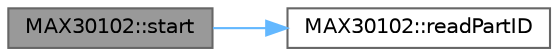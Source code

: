 digraph "MAX30102::start"
{
 // LATEX_PDF_SIZE
  bgcolor="transparent";
  edge [fontname=Helvetica,fontsize=10,labelfontname=Helvetica,labelfontsize=10];
  node [fontname=Helvetica,fontsize=10,shape=box,height=0.2,width=0.4];
  rankdir="LR";
  Node1 [id="Node000001",label="MAX30102::start",height=0.2,width=0.4,color="gray40", fillcolor="grey60", style="filled", fontcolor="black",tooltip="Worker thread that listens for data ready events."];
  Node1 -> Node2 [id="edge1_Node000001_Node000002",color="steelblue1",style="solid",tooltip=" "];
  Node2 [id="Node000002",label="MAX30102::readPartID",height=0.2,width=0.4,color="grey40", fillcolor="white", style="filled",URL="$classMAX30102.html#ac17326fd1347d61dfbfd5ab76d039fb2",tooltip=" "];
}
